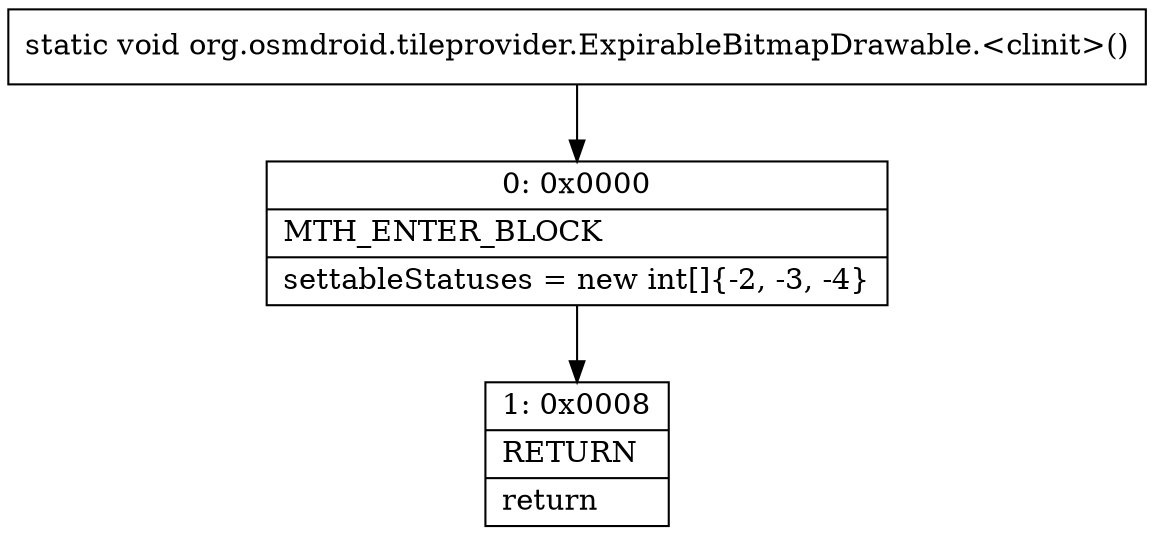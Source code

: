 digraph "CFG fororg.osmdroid.tileprovider.ExpirableBitmapDrawable.\<clinit\>()V" {
Node_0 [shape=record,label="{0\:\ 0x0000|MTH_ENTER_BLOCK\l|settableStatuses = new int[]\{\-2, \-3, \-4\}\l}"];
Node_1 [shape=record,label="{1\:\ 0x0008|RETURN\l|return\l}"];
MethodNode[shape=record,label="{static void org.osmdroid.tileprovider.ExpirableBitmapDrawable.\<clinit\>() }"];
MethodNode -> Node_0;
Node_0 -> Node_1;
}

